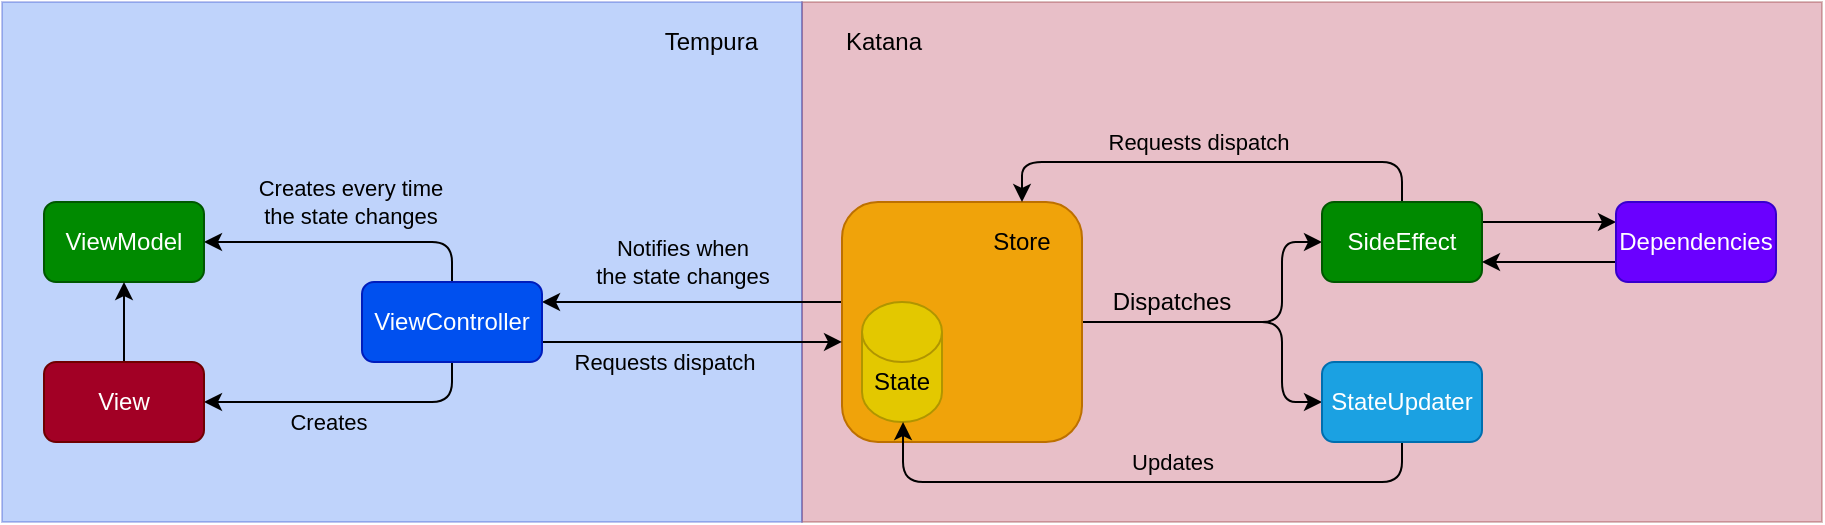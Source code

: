 <mxfile version="13.6.5" type="device"><diagram id="JF6icTjRoWtG1FCvgPYl" name="Page-1"><mxGraphModel dx="1033" dy="614" grid="1" gridSize="10" guides="1" tooltips="1" connect="1" arrows="1" fold="1" page="1" pageScale="1" pageWidth="827" pageHeight="1169" math="0" shadow="0"><root><mxCell id="0"/><mxCell id="1" parent="0"/><mxCell id="v9dKeeD0Oh3EMTpHDp5f-41" value="" style="rounded=0;whiteSpace=wrap;html=1;labelBackgroundColor=none;fillColor=#a20025;strokeColor=#6F0000;fontColor=#ffffff;opacity=25;" vertex="1" parent="1"><mxGeometry x="420" y="100" width="510" height="260" as="geometry"/></mxCell><mxCell id="v9dKeeD0Oh3EMTpHDp5f-40" value="" style="rounded=0;whiteSpace=wrap;html=1;labelBackgroundColor=none;fillColor=#0050ef;strokeColor=#001DBC;fontColor=#ffffff;opacity=25;" vertex="1" parent="1"><mxGeometry x="20" y="100" width="400" height="260" as="geometry"/></mxCell><mxCell id="v9dKeeD0Oh3EMTpHDp5f-13" style="edgeStyle=orthogonalEdgeStyle;rounded=1;orthogonalLoop=1;jettySize=auto;html=1;exitX=1;exitY=0.5;exitDx=0;exitDy=0;entryX=0;entryY=0.5;entryDx=0;entryDy=0;labelBackgroundColor=none;" edge="1" parent="1" source="v9dKeeD0Oh3EMTpHDp5f-1" target="v9dKeeD0Oh3EMTpHDp5f-7"><mxGeometry relative="1" as="geometry"><Array as="points"><mxPoint x="660" y="260"/><mxPoint x="660" y="220"/></Array></mxGeometry></mxCell><mxCell id="v9dKeeD0Oh3EMTpHDp5f-14" style="edgeStyle=orthogonalEdgeStyle;rounded=1;orthogonalLoop=1;jettySize=auto;html=1;exitX=1;exitY=0.5;exitDx=0;exitDy=0;entryX=0;entryY=0.5;entryDx=0;entryDy=0;labelBackgroundColor=none;" edge="1" parent="1" source="v9dKeeD0Oh3EMTpHDp5f-1" target="v9dKeeD0Oh3EMTpHDp5f-6"><mxGeometry relative="1" as="geometry"><Array as="points"><mxPoint x="660" y="260"/><mxPoint x="660" y="300"/></Array></mxGeometry></mxCell><mxCell id="v9dKeeD0Oh3EMTpHDp5f-31" style="edgeStyle=orthogonalEdgeStyle;rounded=1;orthogonalLoop=1;jettySize=auto;html=1;exitX=0.002;exitY=0.417;exitDx=0;exitDy=0;entryX=1;entryY=0.25;entryDx=0;entryDy=0;labelBackgroundColor=none;exitPerimeter=0;" edge="1" parent="1" source="v9dKeeD0Oh3EMTpHDp5f-1" target="v9dKeeD0Oh3EMTpHDp5f-19"><mxGeometry relative="1" as="geometry"><Array as="points"/></mxGeometry></mxCell><mxCell id="v9dKeeD0Oh3EMTpHDp5f-32" value="Notifies when&lt;br&gt;the state changes" style="edgeLabel;html=1;align=center;verticalAlign=middle;resizable=0;points=[];labelBackgroundColor=none;" vertex="1" connectable="0" parent="v9dKeeD0Oh3EMTpHDp5f-31"><mxGeometry x="0.227" y="-2" relative="1" as="geometry"><mxPoint x="12" y="-18" as="offset"/></mxGeometry></mxCell><mxCell id="v9dKeeD0Oh3EMTpHDp5f-1" value="" style="rounded=1;whiteSpace=wrap;html=1;labelBackgroundColor=none;fillColor=#f0a30a;strokeColor=#BD7000;fontColor=#ffffff;" vertex="1" parent="1"><mxGeometry x="440" y="200" width="120" height="120" as="geometry"/></mxCell><mxCell id="v9dKeeD0Oh3EMTpHDp5f-2" value="" style="shape=cylinder2;whiteSpace=wrap;html=1;boundedLbl=1;backgroundOutline=1;size=15;labelBackgroundColor=none;fillColor=#e3c800;strokeColor=#B09500;fontColor=#ffffff;" vertex="1" parent="1"><mxGeometry x="450" y="250" width="40" height="60" as="geometry"/></mxCell><mxCell id="v9dKeeD0Oh3EMTpHDp5f-3" value="Store" style="text;html=1;strokeColor=none;fillColor=none;align=center;verticalAlign=middle;whiteSpace=wrap;rounded=0;labelBackgroundColor=none;" vertex="1" parent="1"><mxGeometry x="510" y="210" width="40" height="20" as="geometry"/></mxCell><mxCell id="v9dKeeD0Oh3EMTpHDp5f-4" value="State" style="text;html=1;strokeColor=none;fillColor=none;align=center;verticalAlign=middle;whiteSpace=wrap;rounded=0;labelBackgroundColor=none;" vertex="1" parent="1"><mxGeometry x="450" y="280" width="40" height="20" as="geometry"/></mxCell><mxCell id="v9dKeeD0Oh3EMTpHDp5f-9" style="edgeStyle=orthogonalEdgeStyle;rounded=1;orthogonalLoop=1;jettySize=auto;html=1;exitX=0.5;exitY=1;exitDx=0;exitDy=0;entryX=0.513;entryY=1;entryDx=0;entryDy=0;entryPerimeter=0;labelBackgroundColor=none;" edge="1" parent="1" source="v9dKeeD0Oh3EMTpHDp5f-6" target="v9dKeeD0Oh3EMTpHDp5f-2"><mxGeometry relative="1" as="geometry"/></mxCell><mxCell id="v9dKeeD0Oh3EMTpHDp5f-10" value="Updates" style="edgeLabel;html=1;align=center;verticalAlign=middle;resizable=0;points=[];labelBackgroundColor=none;" vertex="1" connectable="0" parent="v9dKeeD0Oh3EMTpHDp5f-9"><mxGeometry x="0.046" y="-1" relative="1" as="geometry"><mxPoint x="21.5" y="-9" as="offset"/></mxGeometry></mxCell><mxCell id="v9dKeeD0Oh3EMTpHDp5f-6" value="StateUpdater" style="rounded=1;whiteSpace=wrap;html=1;labelBackgroundColor=none;fillColor=#1ba1e2;strokeColor=#006EAF;fontColor=#ffffff;" vertex="1" parent="1"><mxGeometry x="680" y="280" width="80" height="40" as="geometry"/></mxCell><mxCell id="v9dKeeD0Oh3EMTpHDp5f-35" style="edgeStyle=orthogonalEdgeStyle;rounded=1;orthogonalLoop=1;jettySize=auto;html=1;exitX=1;exitY=0.25;exitDx=0;exitDy=0;entryX=0;entryY=0.25;entryDx=0;entryDy=0;labelBackgroundColor=none;" edge="1" parent="1" source="v9dKeeD0Oh3EMTpHDp5f-7" target="v9dKeeD0Oh3EMTpHDp5f-18"><mxGeometry relative="1" as="geometry"/></mxCell><mxCell id="v9dKeeD0Oh3EMTpHDp5f-48" style="edgeStyle=orthogonalEdgeStyle;rounded=1;orthogonalLoop=1;jettySize=auto;html=1;exitX=0.5;exitY=0;exitDx=0;exitDy=0;entryX=0.75;entryY=0;entryDx=0;entryDy=0;labelBackgroundColor=none;" edge="1" parent="1" source="v9dKeeD0Oh3EMTpHDp5f-7" target="v9dKeeD0Oh3EMTpHDp5f-1"><mxGeometry relative="1" as="geometry"/></mxCell><mxCell id="v9dKeeD0Oh3EMTpHDp5f-50" value="Requests dispatch" style="edgeLabel;html=1;align=center;verticalAlign=middle;resizable=0;points=[];labelBackgroundColor=none;" vertex="1" connectable="0" parent="v9dKeeD0Oh3EMTpHDp5f-48"><mxGeometry x="0.065" y="-1" relative="1" as="geometry"><mxPoint y="-9" as="offset"/></mxGeometry></mxCell><mxCell id="v9dKeeD0Oh3EMTpHDp5f-7" value="SideEffect" style="rounded=1;whiteSpace=wrap;html=1;labelBackgroundColor=none;fillColor=#008a00;strokeColor=#005700;fontColor=#ffffff;" vertex="1" parent="1"><mxGeometry x="680" y="200" width="80" height="40" as="geometry"/></mxCell><mxCell id="v9dKeeD0Oh3EMTpHDp5f-16" value="Dispatches" style="text;html=1;strokeColor=none;fillColor=none;align=center;verticalAlign=middle;whiteSpace=wrap;rounded=0;labelBackgroundColor=none;" vertex="1" parent="1"><mxGeometry x="570" y="240" width="70" height="20" as="geometry"/></mxCell><mxCell id="v9dKeeD0Oh3EMTpHDp5f-37" style="edgeStyle=orthogonalEdgeStyle;rounded=1;orthogonalLoop=1;jettySize=auto;html=1;exitX=0;exitY=0.75;exitDx=0;exitDy=0;entryX=1;entryY=0.75;entryDx=0;entryDy=0;labelBackgroundColor=none;" edge="1" parent="1" source="v9dKeeD0Oh3EMTpHDp5f-18" target="v9dKeeD0Oh3EMTpHDp5f-7"><mxGeometry relative="1" as="geometry"/></mxCell><mxCell id="v9dKeeD0Oh3EMTpHDp5f-18" value="Dependencies" style="rounded=1;whiteSpace=wrap;html=1;labelBackgroundColor=none;fillColor=#6a00ff;strokeColor=#3700CC;fontColor=#ffffff;" vertex="1" parent="1"><mxGeometry x="827" y="200" width="80" height="40" as="geometry"/></mxCell><mxCell id="v9dKeeD0Oh3EMTpHDp5f-22" style="edgeStyle=orthogonalEdgeStyle;rounded=1;orthogonalLoop=1;jettySize=auto;html=1;exitX=0.5;exitY=0;exitDx=0;exitDy=0;entryX=1;entryY=0.5;entryDx=0;entryDy=0;labelBackgroundColor=none;" edge="1" parent="1" source="v9dKeeD0Oh3EMTpHDp5f-19" target="v9dKeeD0Oh3EMTpHDp5f-21"><mxGeometry relative="1" as="geometry"><mxPoint x="236" y="240" as="sourcePoint"/></mxGeometry></mxCell><mxCell id="v9dKeeD0Oh3EMTpHDp5f-23" value="Creates every time&lt;br&gt;the state changes" style="edgeLabel;html=1;align=center;verticalAlign=middle;resizable=0;points=[];labelBackgroundColor=none;" vertex="1" connectable="0" parent="v9dKeeD0Oh3EMTpHDp5f-22"><mxGeometry x="0.538" y="1" relative="1" as="geometry"><mxPoint x="39" y="-21" as="offset"/></mxGeometry></mxCell><mxCell id="v9dKeeD0Oh3EMTpHDp5f-26" style="edgeStyle=orthogonalEdgeStyle;rounded=1;orthogonalLoop=1;jettySize=auto;html=1;exitX=0.5;exitY=1;exitDx=0;exitDy=0;entryX=1;entryY=0.5;entryDx=0;entryDy=0;labelBackgroundColor=none;" edge="1" parent="1" source="v9dKeeD0Oh3EMTpHDp5f-19" target="v9dKeeD0Oh3EMTpHDp5f-24"><mxGeometry relative="1" as="geometry"><mxPoint x="236" y="280" as="sourcePoint"/></mxGeometry></mxCell><mxCell id="v9dKeeD0Oh3EMTpHDp5f-27" value="Creates" style="edgeLabel;html=1;align=center;verticalAlign=middle;resizable=0;points=[];labelBackgroundColor=none;" vertex="1" connectable="0" parent="v9dKeeD0Oh3EMTpHDp5f-26"><mxGeometry x="-0.023" y="1" relative="1" as="geometry"><mxPoint x="-11.5" y="9" as="offset"/></mxGeometry></mxCell><mxCell id="v9dKeeD0Oh3EMTpHDp5f-45" style="edgeStyle=orthogonalEdgeStyle;rounded=1;orthogonalLoop=1;jettySize=auto;html=1;exitX=1;exitY=0.75;exitDx=0;exitDy=0;entryX=0;entryY=0.583;entryDx=0;entryDy=0;entryPerimeter=0;labelBackgroundColor=none;" edge="1" parent="1" source="v9dKeeD0Oh3EMTpHDp5f-19" target="v9dKeeD0Oh3EMTpHDp5f-1"><mxGeometry relative="1" as="geometry"/></mxCell><mxCell id="v9dKeeD0Oh3EMTpHDp5f-46" value="Requests dispatch" style="edgeLabel;html=1;align=center;verticalAlign=middle;resizable=0;points=[];labelBackgroundColor=none;" vertex="1" connectable="0" parent="v9dKeeD0Oh3EMTpHDp5f-45"><mxGeometry x="-0.41" y="-1" relative="1" as="geometry"><mxPoint x="15.75" y="9.01" as="offset"/></mxGeometry></mxCell><mxCell id="v9dKeeD0Oh3EMTpHDp5f-19" value="ViewController" style="rounded=1;whiteSpace=wrap;html=1;labelBackgroundColor=none;fillColor=#0050ef;strokeColor=#001DBC;fontColor=#ffffff;" vertex="1" parent="1"><mxGeometry x="200" y="240" width="90" height="40" as="geometry"/></mxCell><mxCell id="v9dKeeD0Oh3EMTpHDp5f-21" value="ViewModel" style="rounded=1;whiteSpace=wrap;html=1;labelBackgroundColor=none;fillColor=#008a00;strokeColor=#005700;fontColor=#ffffff;" vertex="1" parent="1"><mxGeometry x="41" y="200" width="80" height="40" as="geometry"/></mxCell><mxCell id="v9dKeeD0Oh3EMTpHDp5f-47" style="edgeStyle=orthogonalEdgeStyle;rounded=1;orthogonalLoop=1;jettySize=auto;html=1;exitX=0.5;exitY=0;exitDx=0;exitDy=0;entryX=0.5;entryY=1;entryDx=0;entryDy=0;labelBackgroundColor=none;" edge="1" parent="1" source="v9dKeeD0Oh3EMTpHDp5f-24" target="v9dKeeD0Oh3EMTpHDp5f-21"><mxGeometry relative="1" as="geometry"/></mxCell><mxCell id="v9dKeeD0Oh3EMTpHDp5f-24" value="View" style="rounded=1;whiteSpace=wrap;html=1;labelBackgroundColor=none;fillColor=#a20025;strokeColor=#6F0000;fontColor=#ffffff;" vertex="1" parent="1"><mxGeometry x="41" y="280" width="80" height="40" as="geometry"/></mxCell><mxCell id="v9dKeeD0Oh3EMTpHDp5f-43" value="Tempura" style="text;html=1;strokeColor=none;fillColor=none;align=right;verticalAlign=middle;whiteSpace=wrap;rounded=0;labelBackgroundColor=none;opacity=25;" vertex="1" parent="1"><mxGeometry x="350" y="110" width="50" height="20" as="geometry"/></mxCell><mxCell id="v9dKeeD0Oh3EMTpHDp5f-44" value="Katana" style="text;html=1;strokeColor=none;fillColor=none;align=left;verticalAlign=middle;whiteSpace=wrap;rounded=0;labelBackgroundColor=none;opacity=25;" vertex="1" parent="1"><mxGeometry x="440" y="110" width="40" height="20" as="geometry"/></mxCell></root></mxGraphModel></diagram></mxfile>